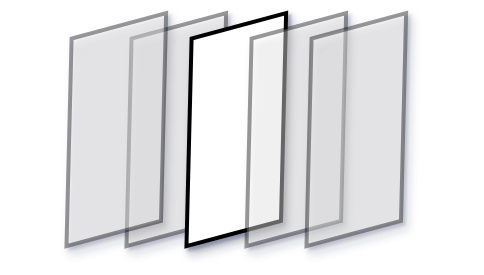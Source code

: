 <mxfile version="26.0.2">
  <diagram name="第 1 页" id="o4bg590sflcZv3ZJEmaw">
    <mxGraphModel dx="1213" dy="768" grid="1" gridSize="10" guides="1" tooltips="1" connect="1" arrows="1" fold="1" page="1" pageScale="1" pageWidth="827" pageHeight="1169" background="none" math="0" shadow="1">
      <root>
        <mxCell id="0" />
        <mxCell id="1" parent="0" />
        <mxCell id="f0CZv99xwKZQba2sfQjQ-19" value="" style="shape=parallelogram;html=1;strokeWidth=2;perimeter=parallelogramPerimeter;whiteSpace=wrap;rounded=1;arcSize=0;size=0.375;rotation=-15;labelBackgroundColor=none;textOpacity=30;textShadow=1;labelBorderColor=light-dark(#bfbbbb, #ededed);shadow=1;opacity=40;" vertex="1" parent="1">
          <mxGeometry x="100" y="250" width="78.29" height="99.66" as="geometry" />
        </mxCell>
        <mxCell id="f0CZv99xwKZQba2sfQjQ-20" value="" style="shape=parallelogram;html=1;strokeWidth=2;perimeter=parallelogramPerimeter;whiteSpace=wrap;rounded=1;arcSize=0;size=0.375;rotation=-15;labelBackgroundColor=none;textOpacity=30;textShadow=1;labelBorderColor=light-dark(#bfbbbb, #ededed);shadow=1;opacity=40;" vertex="1" parent="1">
          <mxGeometry x="70" y="250" width="78.29" height="99.66" as="geometry" />
        </mxCell>
        <mxCell id="f0CZv99xwKZQba2sfQjQ-21" value="" style="shape=parallelogram;html=1;strokeWidth=2;perimeter=parallelogramPerimeter;whiteSpace=wrap;rounded=1;arcSize=0;size=0.375;rotation=-15;labelBackgroundColor=none;textOpacity=30;textShadow=1;labelBorderColor=light-dark(#bfbbbb, #ededed);shadow=1;fillStyle=auto;" vertex="1" parent="1">
          <mxGeometry x="130" y="250" width="78.29" height="99.66" as="geometry" />
        </mxCell>
        <mxCell id="f0CZv99xwKZQba2sfQjQ-22" value="" style="shape=parallelogram;html=1;strokeWidth=2;perimeter=parallelogramPerimeter;whiteSpace=wrap;rounded=1;arcSize=0;size=0.375;rotation=-15;labelBackgroundColor=none;textOpacity=30;textShadow=1;labelBorderColor=light-dark(#bfbbbb, #ededed);shadow=1;opacity=40;" vertex="1" parent="1">
          <mxGeometry x="160" y="250" width="78.29" height="99.66" as="geometry" />
        </mxCell>
        <mxCell id="f0CZv99xwKZQba2sfQjQ-23" value="" style="shape=parallelogram;html=1;strokeWidth=2;perimeter=parallelogramPerimeter;whiteSpace=wrap;rounded=1;arcSize=0;size=0.375;rotation=-15;labelBackgroundColor=none;textOpacity=30;textShadow=1;labelBorderColor=light-dark(#bfbbbb, #ededed);shadow=1;opacity=40;" vertex="1" parent="1">
          <mxGeometry x="190" y="250" width="78.29" height="99.66" as="geometry" />
        </mxCell>
      </root>
    </mxGraphModel>
  </diagram>
</mxfile>
